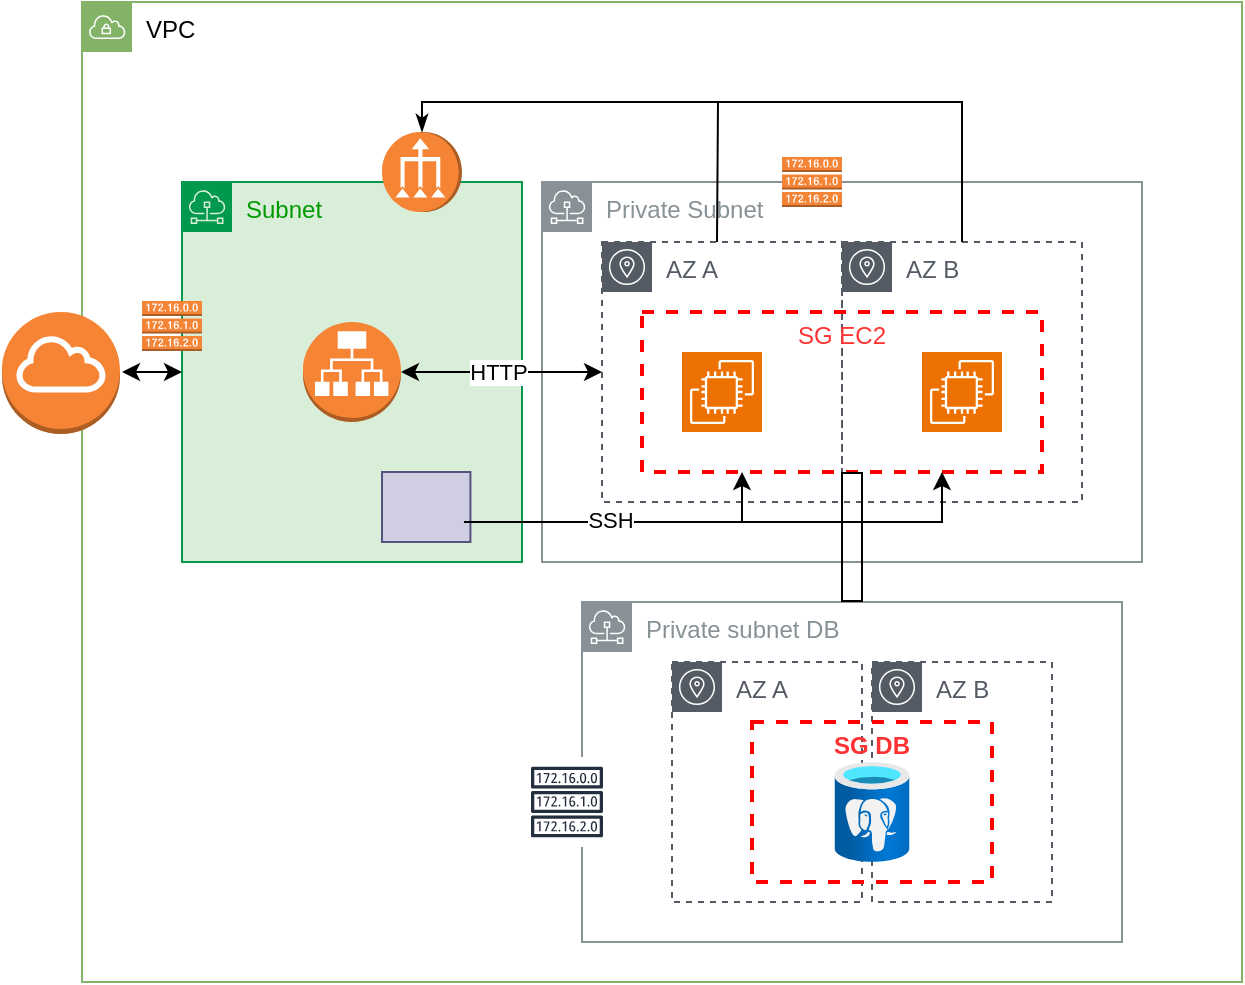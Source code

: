 <mxfile version="28.0.6">
  <diagram name="Page-1" id="_oGJ2A071tPC90gVFHnS">
    <mxGraphModel dx="1198" dy="807" grid="1" gridSize="10" guides="1" tooltips="1" connect="1" arrows="1" fold="1" page="1" pageScale="1" pageWidth="827" pageHeight="1169" math="0" shadow="0">
      <root>
        <mxCell id="0" />
        <mxCell id="1" parent="0" />
        <mxCell id="CFpzdr6T4X1K3kaHSkSA-9" value="VPC" style="sketch=0;outlineConnect=0;html=1;whiteSpace=wrap;fontSize=12;fontStyle=0;shape=mxgraph.aws4.group;grIcon=mxgraph.aws4.group_vpc;strokeColor=#82b366;fillColor=light-dark(#FFFFFF,#112310);verticalAlign=top;align=left;spacingLeft=30;dashed=0;" parent="1" vertex="1">
          <mxGeometry x="200" y="190" width="580" height="490" as="geometry" />
        </mxCell>
        <mxCell id="CFpzdr6T4X1K3kaHSkSA-25" value="&lt;font style=&quot;color: light-dark(rgb(0, 153, 0), rgb(237, 237, 237));&quot;&gt;Subnet&lt;/font&gt;" style="sketch=0;outlineConnect=0;html=1;whiteSpace=wrap;fontSize=12;fontStyle=0;shape=mxgraph.aws4.group;grIcon=mxgraph.aws4.group_subnet;verticalAlign=top;align=left;spacingLeft=30;dashed=0;fillColor=light-dark(#d9eed8, #234322);gradientColor=none;strokeColor=#00994D;" parent="1" vertex="1">
          <mxGeometry x="250" y="280" width="170" height="190" as="geometry" />
        </mxCell>
        <mxCell id="CFpzdr6T4X1K3kaHSkSA-11" value="Private Subnet" style="sketch=0;outlineConnect=0;gradientColor=none;html=1;whiteSpace=wrap;fontSize=12;fontStyle=0;shape=mxgraph.aws4.group;grIcon=mxgraph.aws4.group_subnet;strokeColor=#879196;fillColor=none;verticalAlign=top;align=left;spacingLeft=30;fontColor=#879196;dashed=0;" parent="1" vertex="1">
          <mxGeometry x="430" y="280" width="300" height="190" as="geometry" />
        </mxCell>
        <mxCell id="CFpzdr6T4X1K3kaHSkSA-20" value="AZ A" style="sketch=0;outlineConnect=0;gradientColor=none;html=1;whiteSpace=wrap;fontSize=12;fontStyle=0;shape=mxgraph.aws4.group;grIcon=mxgraph.aws4.group_availability_zone;strokeColor=#545B64;fillColor=none;verticalAlign=top;align=left;spacingLeft=30;fontColor=#545B64;dashed=1;" parent="1" vertex="1">
          <mxGeometry x="460" y="310" width="120" height="130" as="geometry" />
        </mxCell>
        <mxCell id="CFpzdr6T4X1K3kaHSkSA-24" value="AZ B" style="sketch=0;outlineConnect=0;gradientColor=none;html=1;whiteSpace=wrap;fontSize=12;fontStyle=0;shape=mxgraph.aws4.group;grIcon=mxgraph.aws4.group_availability_zone;strokeColor=#545B64;fillColor=none;verticalAlign=top;align=left;spacingLeft=30;fontColor=#545B64;dashed=1;" parent="1" vertex="1">
          <mxGeometry x="580" y="310" width="120" height="130" as="geometry" />
        </mxCell>
        <mxCell id="CFpzdr6T4X1K3kaHSkSA-7" value="" style="outlineConnect=0;dashed=0;verticalLabelPosition=bottom;verticalAlign=top;align=center;html=1;shape=mxgraph.aws3.internet_gateway;fillColor=#F58534;gradientColor=none;" parent="1" vertex="1">
          <mxGeometry x="160" y="345" width="59" height="61" as="geometry" />
        </mxCell>
        <mxCell id="CFpzdr6T4X1K3kaHSkSA-12" value="" style="sketch=0;points=[[0,0,0],[0.25,0,0],[0.5,0,0],[0.75,0,0],[1,0,0],[0,1,0],[0.25,1,0],[0.5,1,0],[0.75,1,0],[1,1,0],[0,0.25,0],[0,0.5,0],[0,0.75,0],[1,0.25,0],[1,0.5,0],[1,0.75,0]];outlineConnect=0;fontColor=#232F3E;fillColor=#ED7100;strokeColor=#ffffff;dashed=0;verticalLabelPosition=bottom;verticalAlign=top;align=center;html=1;fontSize=12;fontStyle=0;aspect=fixed;shape=mxgraph.aws4.resourceIcon;resIcon=mxgraph.aws4.ec2;" parent="1" vertex="1">
          <mxGeometry x="500" y="365" width="40" height="40" as="geometry" />
        </mxCell>
        <mxCell id="CFpzdr6T4X1K3kaHSkSA-18" value="" style="outlineConnect=0;dashed=0;verticalLabelPosition=bottom;verticalAlign=top;align=center;html=1;shape=mxgraph.aws3.route_table;fillColor=#F58536;gradientColor=none;direction=south;rotation=-90;" parent="1" vertex="1">
          <mxGeometry x="552.5" y="265" width="25" height="30" as="geometry" />
        </mxCell>
        <mxCell id="CFpzdr6T4X1K3kaHSkSA-19" value="" style="points=[];aspect=fixed;html=1;align=center;shadow=0;dashed=0;fillColor=#d0cee2;strokeColor=#56517e;shape=mxgraph.alibaba_cloud.bastionhost;" parent="1" vertex="1">
          <mxGeometry x="350" y="425" width="44.21" height="35" as="geometry" />
        </mxCell>
        <mxCell id="7lK9kzhwWs4gJRmZ7WNO-11" value="" style="rounded=0;orthogonalLoop=1;jettySize=auto;html=1;startArrow=classic;startFill=1;" edge="1" parent="1" source="CFpzdr6T4X1K3kaHSkSA-22" target="CFpzdr6T4X1K3kaHSkSA-20">
          <mxGeometry relative="1" as="geometry" />
        </mxCell>
        <mxCell id="7lK9kzhwWs4gJRmZ7WNO-12" value="HTTP" style="edgeLabel;html=1;align=center;verticalAlign=middle;resizable=0;points=[];" vertex="1" connectable="0" parent="7lK9kzhwWs4gJRmZ7WNO-11">
          <mxGeometry x="-0.319" y="1" relative="1" as="geometry">
            <mxPoint x="14" y="1" as="offset" />
          </mxGeometry>
        </mxCell>
        <mxCell id="CFpzdr6T4X1K3kaHSkSA-22" value="" style="outlineConnect=0;dashed=0;verticalLabelPosition=bottom;verticalAlign=top;align=center;html=1;shape=mxgraph.aws3.application_load_balancer;fillColor=#F58534;gradientColor=none;" parent="1" vertex="1">
          <mxGeometry x="310.5" y="350" width="49" height="50" as="geometry" />
        </mxCell>
        <mxCell id="CFpzdr6T4X1K3kaHSkSA-23" value="" style="sketch=0;points=[[0,0,0],[0.25,0,0],[0.5,0,0],[0.75,0,0],[1,0,0],[0,1,0],[0.25,1,0],[0.5,1,0],[0.75,1,0],[1,1,0],[0,0.25,0],[0,0.5,0],[0,0.75,0],[1,0.25,0],[1,0.5,0],[1,0.75,0]];outlineConnect=0;fontColor=#232F3E;fillColor=#ED7100;strokeColor=#ffffff;dashed=0;verticalLabelPosition=bottom;verticalAlign=top;align=center;html=1;fontSize=12;fontStyle=0;aspect=fixed;shape=mxgraph.aws4.resourceIcon;resIcon=mxgraph.aws4.ec2;" parent="1" vertex="1">
          <mxGeometry x="620" y="365" width="40" height="40" as="geometry" />
        </mxCell>
        <mxCell id="CFpzdr6T4X1K3kaHSkSA-34" value="&lt;font style=&quot;color: rgb(255, 51, 51);&quot;&gt;SG EC2&lt;/font&gt;" style="fontStyle=0;verticalAlign=top;align=center;spacingTop=-2;fillColor=none;rounded=0;whiteSpace=wrap;html=1;strokeColor=#FF0000;strokeWidth=2;dashed=1;container=1;collapsible=0;expand=0;recursiveResize=0;" parent="1" vertex="1">
          <mxGeometry x="480" y="345" width="200" height="80" as="geometry" />
        </mxCell>
        <mxCell id="CFpzdr6T4X1K3kaHSkSA-37" value="" style="outlineConnect=0;dashed=0;verticalLabelPosition=bottom;verticalAlign=top;align=center;html=1;shape=mxgraph.aws3.vpc_nat_gateway;fillColor=#F58534;gradientColor=none;rotation=-90;" parent="1" vertex="1">
          <mxGeometry x="350" y="255" width="40" height="40" as="geometry" />
        </mxCell>
        <mxCell id="CFpzdr6T4X1K3kaHSkSA-40" value="" style="outlineConnect=0;dashed=0;verticalLabelPosition=bottom;verticalAlign=top;align=center;html=1;shape=mxgraph.aws3.route_table;fillColor=#F58536;gradientColor=none;" parent="1" vertex="1">
          <mxGeometry x="230" y="339.5" width="30" height="25" as="geometry" />
        </mxCell>
        <mxCell id="7lK9kzhwWs4gJRmZ7WNO-3" value="Private subnet DB" style="sketch=0;outlineConnect=0;gradientColor=none;html=1;whiteSpace=wrap;fontSize=12;fontStyle=0;shape=mxgraph.aws4.group;grIcon=mxgraph.aws4.group_subnet;strokeColor=#879196;fillColor=none;verticalAlign=top;align=left;spacingLeft=30;fontColor=#879196;dashed=0;" vertex="1" parent="1">
          <mxGeometry x="450" y="490" width="270" height="170" as="geometry" />
        </mxCell>
        <mxCell id="7lK9kzhwWs4gJRmZ7WNO-4" value="AZ A" style="sketch=0;outlineConnect=0;gradientColor=none;html=1;whiteSpace=wrap;fontSize=12;fontStyle=0;shape=mxgraph.aws4.group;grIcon=mxgraph.aws4.group_availability_zone;strokeColor=#545B64;fillColor=none;verticalAlign=top;align=left;spacingLeft=30;fontColor=#545B64;dashed=1;" vertex="1" parent="1">
          <mxGeometry x="495" y="520" width="95" height="120" as="geometry" />
        </mxCell>
        <mxCell id="7lK9kzhwWs4gJRmZ7WNO-5" value="AZ B" style="sketch=0;outlineConnect=0;gradientColor=none;html=1;whiteSpace=wrap;fontSize=12;fontStyle=0;shape=mxgraph.aws4.group;grIcon=mxgraph.aws4.group_availability_zone;strokeColor=#545B64;fillColor=none;verticalAlign=top;align=left;spacingLeft=30;fontColor=#545B64;dashed=1;" vertex="1" parent="1">
          <mxGeometry x="595" y="520" width="90" height="120" as="geometry" />
        </mxCell>
        <mxCell id="7lK9kzhwWs4gJRmZ7WNO-6" value="" style="sketch=0;outlineConnect=0;fontColor=#232F3E;gradientColor=none;strokeColor=#232F3E;fillColor=#ffffff;dashed=0;verticalLabelPosition=bottom;verticalAlign=top;align=center;html=1;fontSize=12;fontStyle=0;aspect=fixed;shape=mxgraph.aws4.resourceIcon;resIcon=mxgraph.aws4.route_table;" vertex="1" parent="1">
          <mxGeometry x="420" y="567.5" width="45" height="45" as="geometry" />
        </mxCell>
        <mxCell id="7lK9kzhwWs4gJRmZ7WNO-7" value="&lt;font style=&quot;color: rgb(255, 51, 51);&quot;&gt;&lt;b&gt;SG DB&lt;/b&gt;&lt;/font&gt;" style="fontStyle=0;verticalAlign=top;align=center;spacingTop=-2;fillColor=none;rounded=0;whiteSpace=wrap;html=1;strokeColor=#FF0000;strokeWidth=2;dashed=1;container=1;collapsible=0;expand=0;recursiveResize=0;" vertex="1" parent="1">
          <mxGeometry x="535" y="550" width="120" height="80" as="geometry" />
        </mxCell>
        <mxCell id="7lK9kzhwWs4gJRmZ7WNO-8" value="" style="image;aspect=fixed;html=1;points=[];align=center;fontSize=12;image=img/lib/azure2/databases/Azure_Database_PostgreSQL_Server.svg;" vertex="1" parent="7lK9kzhwWs4gJRmZ7WNO-7">
          <mxGeometry x="41.25" y="20" width="37.5" height="50" as="geometry" />
        </mxCell>
        <mxCell id="7lK9kzhwWs4gJRmZ7WNO-19" value="" style="endArrow=classicThin;startArrow=none;html=1;rounded=0;entryX=1;entryY=0.5;entryDx=0;entryDy=0;entryPerimeter=0;endFill=1;startFill=0;" edge="1" parent="1" target="CFpzdr6T4X1K3kaHSkSA-37">
          <mxGeometry width="50" height="50" relative="1" as="geometry">
            <mxPoint x="517.5" y="310" as="sourcePoint" />
            <mxPoint x="567.5" y="260" as="targetPoint" />
            <Array as="points">
              <mxPoint x="518" y="240" />
              <mxPoint x="370" y="240" />
            </Array>
          </mxGeometry>
        </mxCell>
        <mxCell id="7lK9kzhwWs4gJRmZ7WNO-21" value="" style="endArrow=none;html=1;rounded=0;endFill=0;" edge="1" parent="1" source="CFpzdr6T4X1K3kaHSkSA-24">
          <mxGeometry width="50" height="50" relative="1" as="geometry">
            <mxPoint x="470" y="150" as="sourcePoint" />
            <mxPoint x="510" y="240" as="targetPoint" />
            <Array as="points">
              <mxPoint x="640" y="240" />
            </Array>
          </mxGeometry>
        </mxCell>
        <mxCell id="7lK9kzhwWs4gJRmZ7WNO-25" value="" style="endArrow=classic;html=1;rounded=0;entryX=0.25;entryY=1;entryDx=0;entryDy=0;" edge="1" parent="1" target="CFpzdr6T4X1K3kaHSkSA-34">
          <mxGeometry width="50" height="50" relative="1" as="geometry">
            <mxPoint x="394.21" y="450" as="sourcePoint" />
            <mxPoint x="444.21" y="400" as="targetPoint" />
            <Array as="points">
              <mxPoint x="530" y="450" />
            </Array>
          </mxGeometry>
        </mxCell>
        <mxCell id="7lK9kzhwWs4gJRmZ7WNO-27" value="" style="endArrow=classic;html=1;rounded=0;exitX=0.927;exitY=0.714;exitDx=0;exitDy=0;exitPerimeter=0;entryX=0.75;entryY=1;entryDx=0;entryDy=0;" edge="1" parent="1" source="CFpzdr6T4X1K3kaHSkSA-19" target="CFpzdr6T4X1K3kaHSkSA-34">
          <mxGeometry width="50" height="50" relative="1" as="geometry">
            <mxPoint x="610" y="460" as="sourcePoint" />
            <mxPoint x="660" y="410" as="targetPoint" />
            <Array as="points">
              <mxPoint x="630" y="450" />
            </Array>
          </mxGeometry>
        </mxCell>
        <mxCell id="7lK9kzhwWs4gJRmZ7WNO-28" value="SSH" style="edgeLabel;html=1;align=center;verticalAlign=middle;resizable=0;points=[];" vertex="1" connectable="0" parent="7lK9kzhwWs4gJRmZ7WNO-27">
          <mxGeometry x="-0.447" y="1" relative="1" as="geometry">
            <mxPoint as="offset" />
          </mxGeometry>
        </mxCell>
        <mxCell id="7lK9kzhwWs4gJRmZ7WNO-30" value="" style="endArrow=classic;startArrow=classic;html=1;rounded=0;" edge="1" parent="1" target="CFpzdr6T4X1K3kaHSkSA-25">
          <mxGeometry width="50" height="50" relative="1" as="geometry">
            <mxPoint x="220" y="375" as="sourcePoint" />
            <mxPoint x="239" y="339.5" as="targetPoint" />
          </mxGeometry>
        </mxCell>
        <mxCell id="7lK9kzhwWs4gJRmZ7WNO-31" value="" style="shape=flexArrow;endArrow=none;html=1;rounded=0;endFill=0;" edge="1" parent="1" source="7lK9kzhwWs4gJRmZ7WNO-3">
          <mxGeometry width="50" height="50" relative="1" as="geometry">
            <mxPoint x="535" y="475" as="sourcePoint" />
            <mxPoint x="585" y="425" as="targetPoint" />
          </mxGeometry>
        </mxCell>
      </root>
    </mxGraphModel>
  </diagram>
</mxfile>
